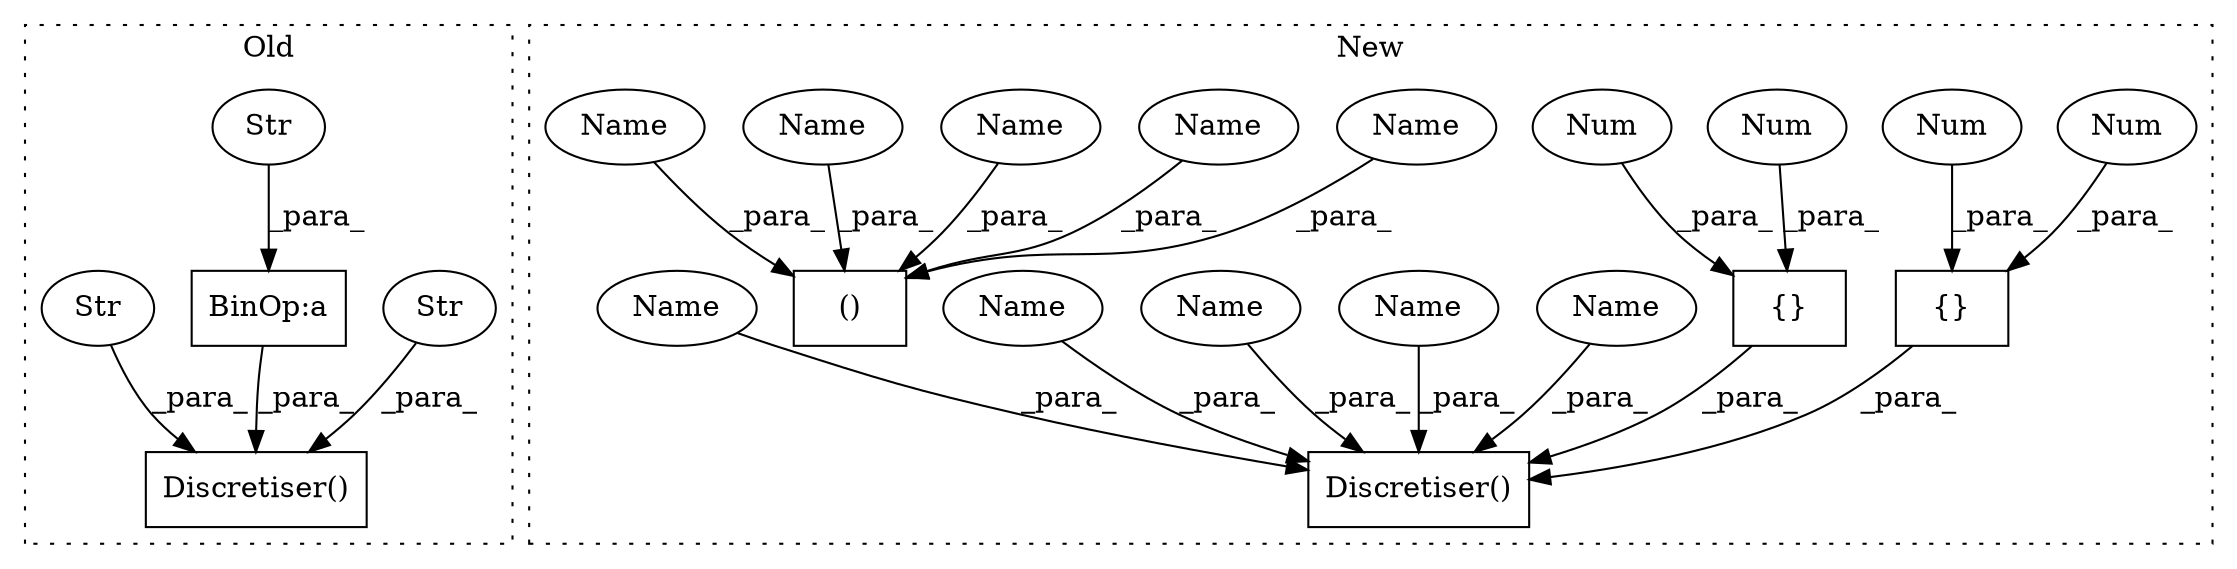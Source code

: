 digraph G {
subgraph cluster0 {
1 [label="Discretiser()" a="75" s="2340,2436" l="23,1" shape="box"];
3 [label="BinOp:a" a="82" s="2386" l="8" shape="box"];
4 [label="Str" a="66" s="2423" l="13" shape="ellipse"];
5 [label="Str" a="66" s="2394" l="12" shape="ellipse"];
9 [label="Str" a="66" s="2408" l="13" shape="ellipse"];
label = "Old";
style="dotted";
}
subgraph cluster1 {
2 [label="{}" a="59" s="2515,2527" l="1,0" shape="box"];
6 [label="Discretiser()" a="75" s="2436,2528" l="23,1" shape="box"];
7 [label="Num" a="76" s="2526" l="1" shape="ellipse"];
8 [label="()" a="54" s="2349" l="31" shape="box"];
10 [label="{}" a="59" s="2500,2512" l="1,0" shape="box"];
11 [label="Num" a="76" s="2509" l="1" shape="ellipse"];
12 [label="Num" a="76" s="2522" l="1" shape="ellipse"];
13 [label="Num" a="76" s="2505" l="1" shape="ellipse"];
14 [label="Name" a="87" s="2370" l="4" shape="ellipse"];
15 [label="Name" a="87" s="2488" l="4" shape="ellipse"];
16 [label="Name" a="87" s="2481" l="5" shape="ellipse"];
17 [label="Name" a="87" s="2363" l="5" shape="ellipse"];
18 [label="Name" a="87" s="2469" l="10" shape="ellipse"];
19 [label="Name" a="87" s="2351" l="10" shape="ellipse"];
20 [label="Name" a="87" s="2494" l="4" shape="ellipse"];
21 [label="Name" a="87" s="2376" l="4" shape="ellipse"];
22 [label="Name" a="87" s="2341" l="8" shape="ellipse"];
23 [label="Name" a="87" s="2459" l="8" shape="ellipse"];
label = "New";
style="dotted";
}
2 -> 6 [label="_para_"];
3 -> 1 [label="_para_"];
4 -> 1 [label="_para_"];
5 -> 3 [label="_para_"];
7 -> 2 [label="_para_"];
9 -> 1 [label="_para_"];
10 -> 6 [label="_para_"];
11 -> 10 [label="_para_"];
12 -> 2 [label="_para_"];
13 -> 10 [label="_para_"];
14 -> 8 [label="_para_"];
15 -> 6 [label="_para_"];
16 -> 6 [label="_para_"];
17 -> 8 [label="_para_"];
18 -> 6 [label="_para_"];
19 -> 8 [label="_para_"];
20 -> 6 [label="_para_"];
21 -> 8 [label="_para_"];
22 -> 8 [label="_para_"];
23 -> 6 [label="_para_"];
}